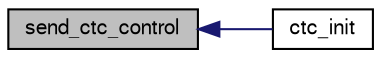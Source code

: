 digraph "send_ctc_control"
{
  edge [fontname="FreeSans",fontsize="10",labelfontname="FreeSans",labelfontsize="10"];
  node [fontname="FreeSans",fontsize="10",shape=record];
  rankdir="LR";
  Node1 [label="send_ctc_control",height=0.2,width=0.4,color="black", fillcolor="grey75", style="filled", fontcolor="black"];
  Node1 -> Node2 [dir="back",color="midnightblue",fontsize="10",style="solid",fontname="FreeSans"];
  Node2 [label="ctc_init",height=0.2,width=0.4,color="black", fillcolor="white", style="filled",URL="$ctc_8h.html#a333a299639da8b8d3146dae0d9e1e5ee"];
}
